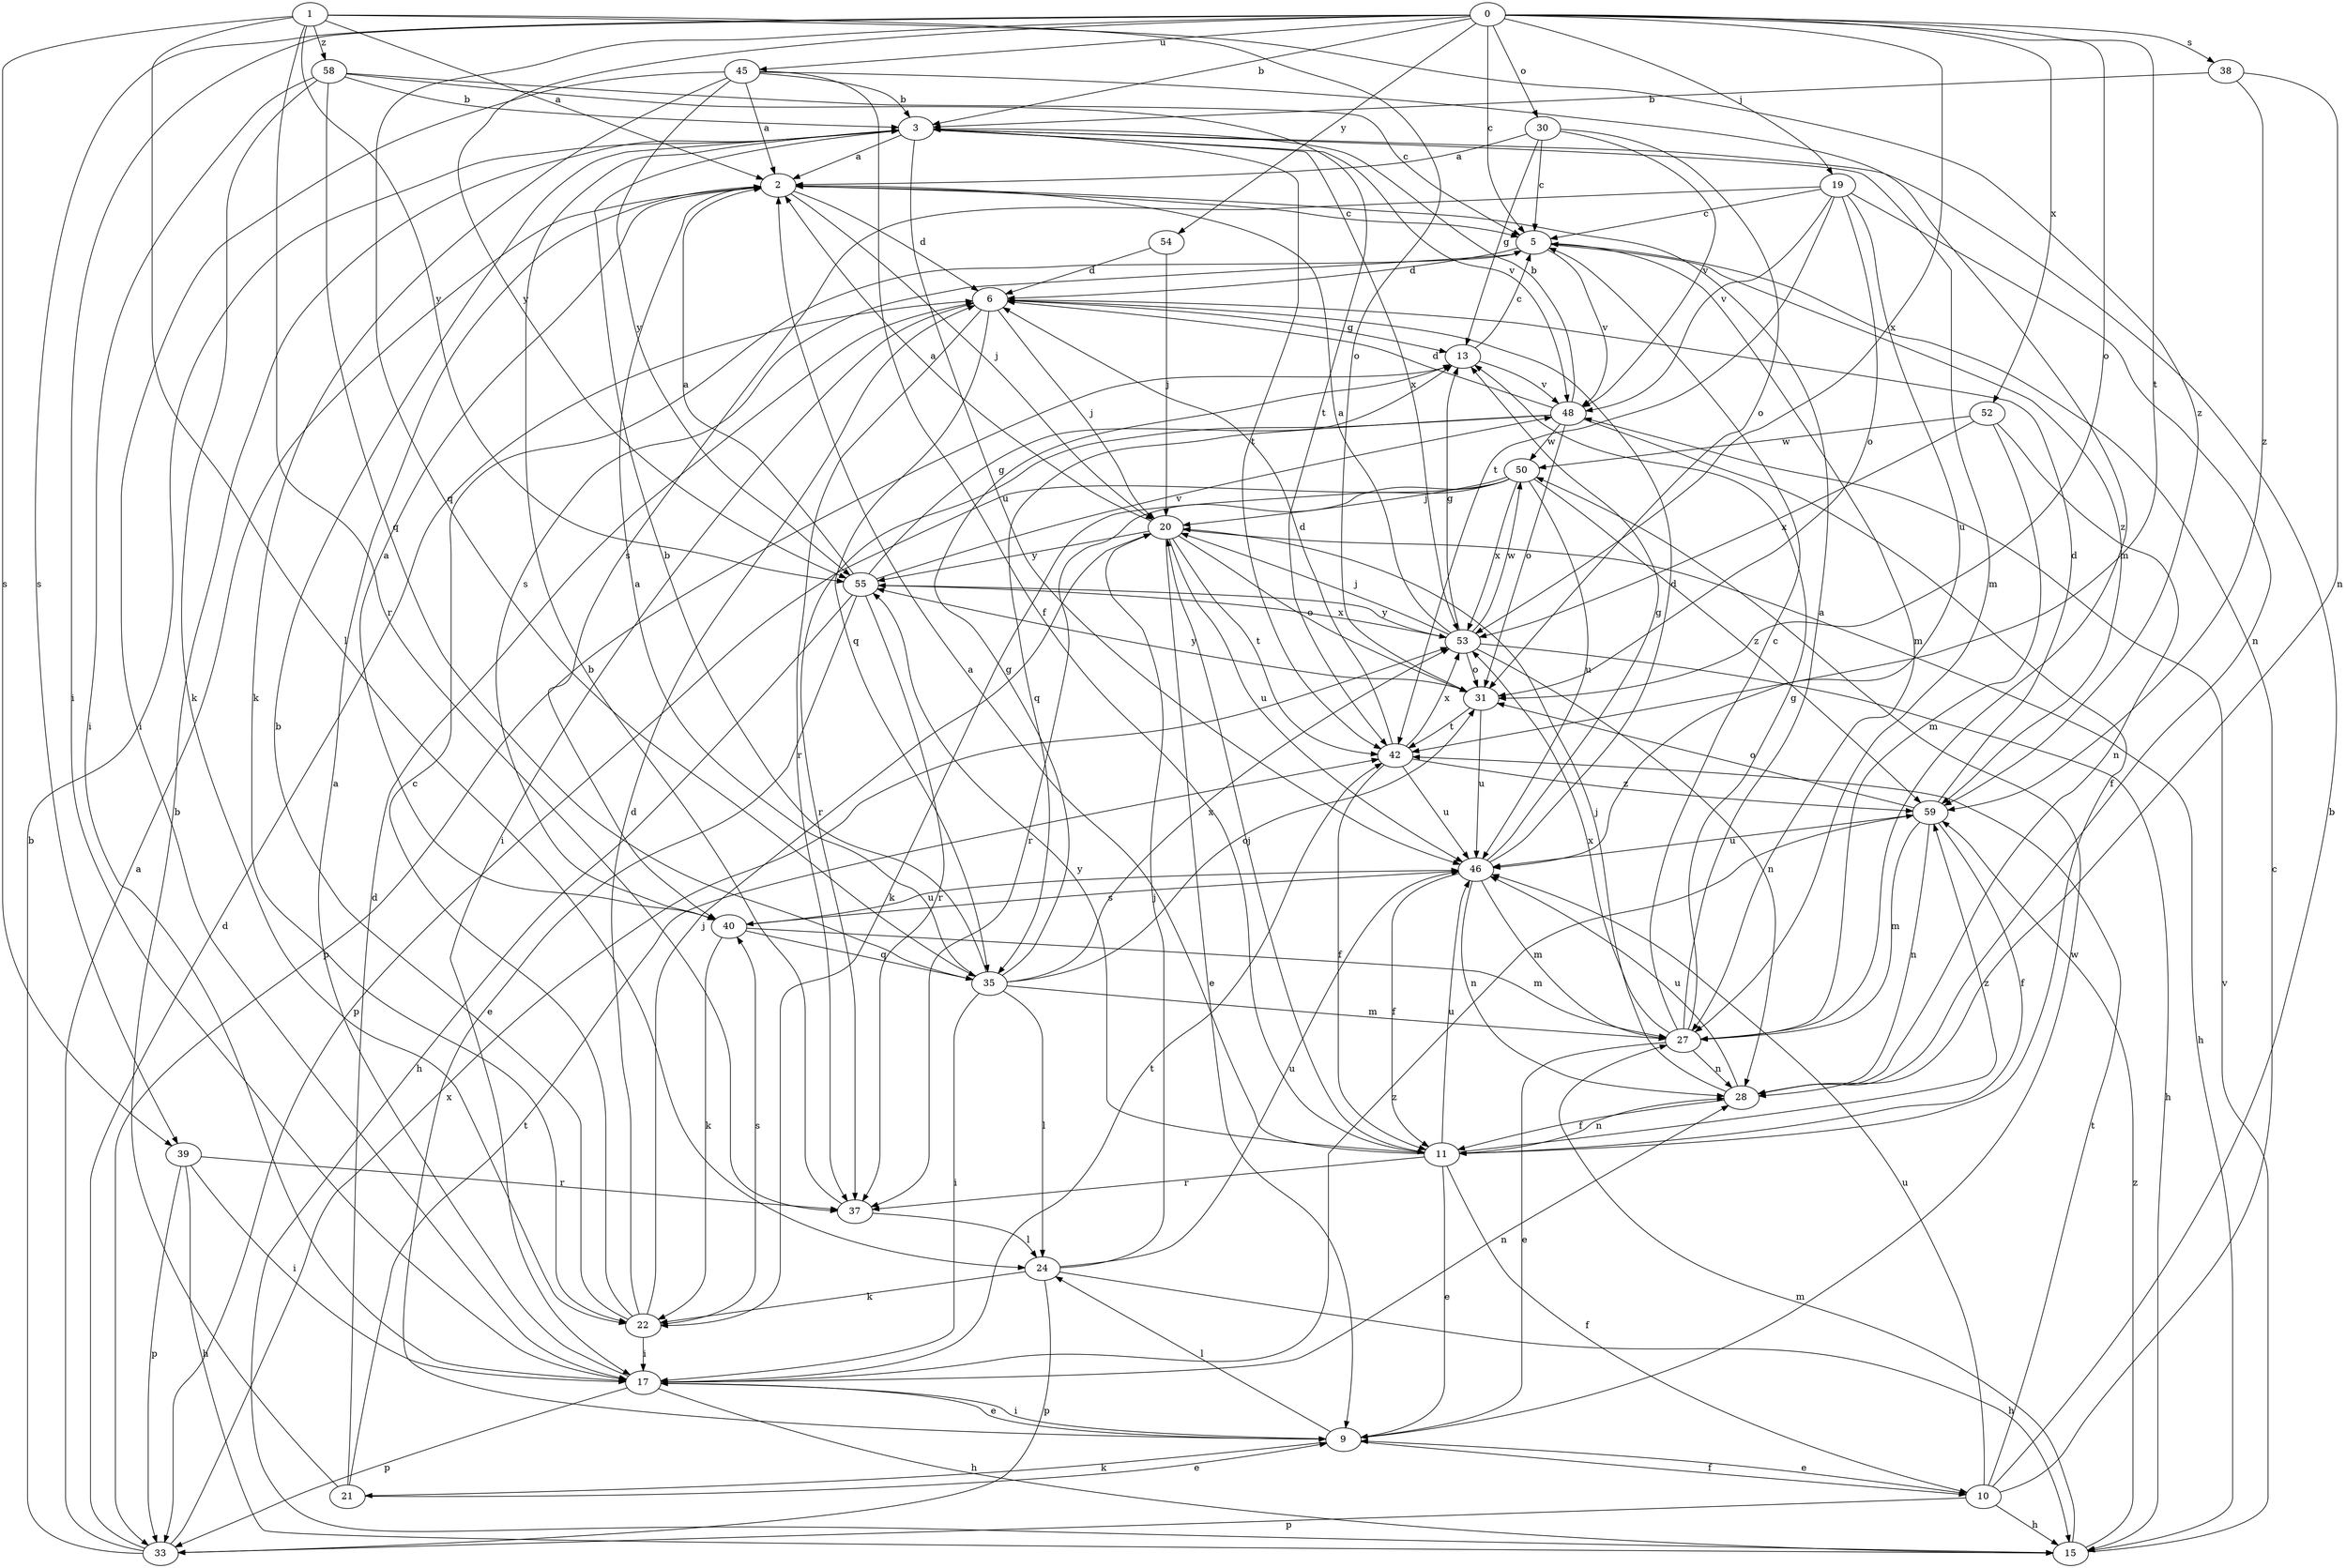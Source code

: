 strict digraph  {
0;
1;
2;
3;
5;
6;
9;
10;
11;
13;
15;
17;
19;
20;
21;
22;
24;
27;
28;
30;
31;
33;
35;
37;
38;
39;
40;
42;
45;
46;
48;
50;
52;
53;
54;
55;
58;
59;
0 -> 3  [label=b];
0 -> 5  [label=c];
0 -> 17  [label=i];
0 -> 19  [label=j];
0 -> 30  [label=o];
0 -> 31  [label=o];
0 -> 35  [label=q];
0 -> 38  [label=s];
0 -> 39  [label=s];
0 -> 42  [label=t];
0 -> 45  [label=u];
0 -> 52  [label=x];
0 -> 53  [label=x];
0 -> 54  [label=y];
0 -> 55  [label=y];
1 -> 2  [label=a];
1 -> 24  [label=l];
1 -> 31  [label=o];
1 -> 37  [label=r];
1 -> 39  [label=s];
1 -> 55  [label=y];
1 -> 58  [label=z];
1 -> 59  [label=z];
2 -> 5  [label=c];
2 -> 6  [label=d];
2 -> 20  [label=j];
3 -> 2  [label=a];
3 -> 27  [label=m];
3 -> 42  [label=t];
3 -> 46  [label=u];
3 -> 48  [label=v];
3 -> 53  [label=x];
5 -> 6  [label=d];
5 -> 27  [label=m];
5 -> 40  [label=s];
5 -> 48  [label=v];
5 -> 59  [label=z];
6 -> 13  [label=g];
6 -> 17  [label=i];
6 -> 20  [label=j];
6 -> 35  [label=q];
6 -> 37  [label=r];
9 -> 10  [label=f];
9 -> 17  [label=i];
9 -> 21  [label=k];
9 -> 24  [label=l];
9 -> 50  [label=w];
10 -> 3  [label=b];
10 -> 5  [label=c];
10 -> 9  [label=e];
10 -> 15  [label=h];
10 -> 33  [label=p];
10 -> 42  [label=t];
10 -> 46  [label=u];
11 -> 2  [label=a];
11 -> 9  [label=e];
11 -> 10  [label=f];
11 -> 20  [label=j];
11 -> 28  [label=n];
11 -> 37  [label=r];
11 -> 46  [label=u];
11 -> 55  [label=y];
11 -> 59  [label=z];
13 -> 5  [label=c];
13 -> 33  [label=p];
13 -> 48  [label=v];
15 -> 27  [label=m];
15 -> 48  [label=v];
15 -> 59  [label=z];
17 -> 2  [label=a];
17 -> 9  [label=e];
17 -> 15  [label=h];
17 -> 28  [label=n];
17 -> 33  [label=p];
17 -> 42  [label=t];
17 -> 59  [label=z];
19 -> 5  [label=c];
19 -> 28  [label=n];
19 -> 31  [label=o];
19 -> 40  [label=s];
19 -> 42  [label=t];
19 -> 46  [label=u];
19 -> 48  [label=v];
20 -> 2  [label=a];
20 -> 9  [label=e];
20 -> 15  [label=h];
20 -> 31  [label=o];
20 -> 42  [label=t];
20 -> 46  [label=u];
20 -> 55  [label=y];
21 -> 3  [label=b];
21 -> 6  [label=d];
21 -> 9  [label=e];
21 -> 42  [label=t];
22 -> 3  [label=b];
22 -> 5  [label=c];
22 -> 6  [label=d];
22 -> 17  [label=i];
22 -> 20  [label=j];
22 -> 40  [label=s];
24 -> 15  [label=h];
24 -> 20  [label=j];
24 -> 22  [label=k];
24 -> 33  [label=p];
24 -> 46  [label=u];
27 -> 2  [label=a];
27 -> 5  [label=c];
27 -> 9  [label=e];
27 -> 13  [label=g];
27 -> 28  [label=n];
27 -> 53  [label=x];
28 -> 11  [label=f];
28 -> 20  [label=j];
28 -> 46  [label=u];
30 -> 2  [label=a];
30 -> 5  [label=c];
30 -> 13  [label=g];
30 -> 31  [label=o];
30 -> 48  [label=v];
31 -> 42  [label=t];
31 -> 46  [label=u];
31 -> 55  [label=y];
33 -> 2  [label=a];
33 -> 3  [label=b];
33 -> 6  [label=d];
33 -> 53  [label=x];
35 -> 2  [label=a];
35 -> 3  [label=b];
35 -> 13  [label=g];
35 -> 17  [label=i];
35 -> 24  [label=l];
35 -> 27  [label=m];
35 -> 31  [label=o];
35 -> 53  [label=x];
37 -> 3  [label=b];
37 -> 24  [label=l];
38 -> 3  [label=b];
38 -> 28  [label=n];
38 -> 59  [label=z];
39 -> 15  [label=h];
39 -> 17  [label=i];
39 -> 33  [label=p];
39 -> 37  [label=r];
40 -> 2  [label=a];
40 -> 22  [label=k];
40 -> 27  [label=m];
40 -> 35  [label=q];
40 -> 46  [label=u];
42 -> 6  [label=d];
42 -> 11  [label=f];
42 -> 46  [label=u];
42 -> 53  [label=x];
42 -> 59  [label=z];
45 -> 2  [label=a];
45 -> 3  [label=b];
45 -> 11  [label=f];
45 -> 17  [label=i];
45 -> 22  [label=k];
45 -> 27  [label=m];
45 -> 55  [label=y];
46 -> 6  [label=d];
46 -> 11  [label=f];
46 -> 13  [label=g];
46 -> 27  [label=m];
46 -> 28  [label=n];
46 -> 40  [label=s];
48 -> 3  [label=b];
48 -> 6  [label=d];
48 -> 11  [label=f];
48 -> 31  [label=o];
48 -> 35  [label=q];
48 -> 37  [label=r];
48 -> 50  [label=w];
50 -> 20  [label=j];
50 -> 22  [label=k];
50 -> 33  [label=p];
50 -> 37  [label=r];
50 -> 46  [label=u];
50 -> 53  [label=x];
50 -> 59  [label=z];
52 -> 27  [label=m];
52 -> 28  [label=n];
52 -> 50  [label=w];
52 -> 53  [label=x];
53 -> 2  [label=a];
53 -> 13  [label=g];
53 -> 15  [label=h];
53 -> 20  [label=j];
53 -> 28  [label=n];
53 -> 31  [label=o];
53 -> 50  [label=w];
53 -> 55  [label=y];
54 -> 6  [label=d];
54 -> 20  [label=j];
55 -> 2  [label=a];
55 -> 9  [label=e];
55 -> 13  [label=g];
55 -> 15  [label=h];
55 -> 37  [label=r];
55 -> 48  [label=v];
55 -> 53  [label=x];
58 -> 3  [label=b];
58 -> 5  [label=c];
58 -> 17  [label=i];
58 -> 22  [label=k];
58 -> 35  [label=q];
58 -> 42  [label=t];
59 -> 6  [label=d];
59 -> 11  [label=f];
59 -> 27  [label=m];
59 -> 28  [label=n];
59 -> 31  [label=o];
59 -> 46  [label=u];
}
